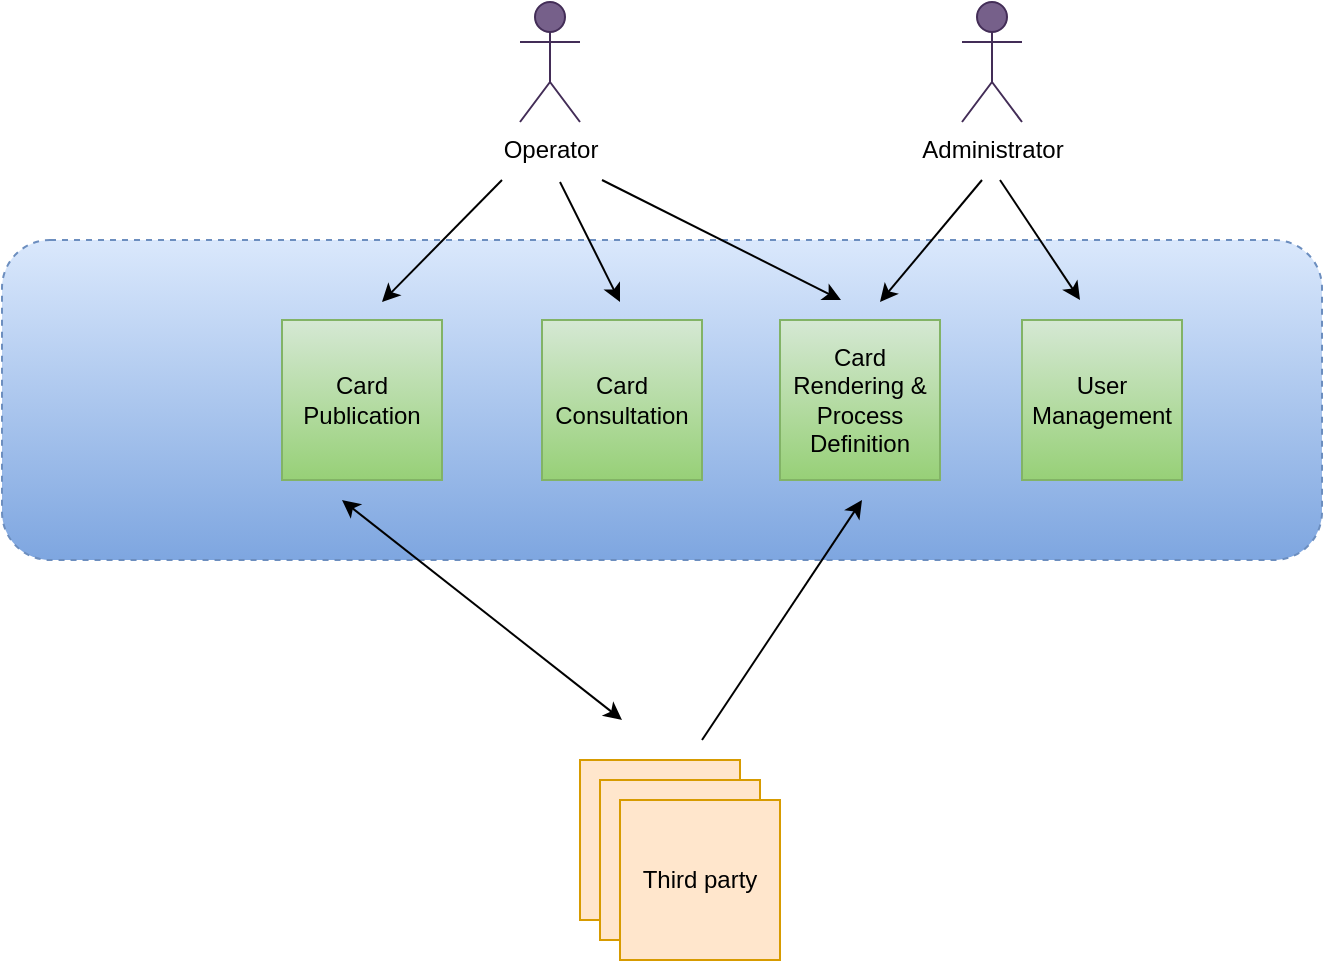 <mxfile version="13.1.14" type="device"><diagram id="06CrNODc05yYju4PUXcf" name="Page-1"><mxGraphModel dx="1422" dy="727" grid="1" gridSize="10" guides="1" tooltips="1" connect="1" arrows="1" fold="1" page="1" pageScale="1" pageWidth="827" pageHeight="1169" math="0" shadow="0"><root><mxCell id="0"/><mxCell id="1" parent="0"/><mxCell id="838dXlEEl3Rx7DSe0e1O-27" value="" style="rounded=1;whiteSpace=wrap;html=1;dashed=1;gradientColor=#7ea6e0;fillColor=#dae8fc;strokeColor=#6c8ebf;" parent="1" vertex="1"><mxGeometry x="50" y="170" width="660" height="160" as="geometry"/></mxCell><mxCell id="838dXlEEl3Rx7DSe0e1O-1" value="Card Publication" style="whiteSpace=wrap;html=1;aspect=fixed;fillColor=#d5e8d4;strokeColor=#82b366;gradientColor=#97d077;" parent="1" vertex="1"><mxGeometry x="190" y="210" width="80" height="80" as="geometry"/></mxCell><mxCell id="838dXlEEl3Rx7DSe0e1O-2" value="Card Consultation " style="whiteSpace=wrap;html=1;aspect=fixed;fillColor=#d5e8d4;strokeColor=#82b366;gradientColor=#97d077;" parent="1" vertex="1"><mxGeometry x="320" y="210" width="80" height="80" as="geometry"/></mxCell><mxCell id="838dXlEEl3Rx7DSe0e1O-3" value="Card Rendering &amp;amp; Process Definition" style="whiteSpace=wrap;html=1;aspect=fixed;fillColor=#d5e8d4;strokeColor=#82b366;gradientColor=#97d077;" parent="1" vertex="1"><mxGeometry x="439" y="210" width="80" height="80" as="geometry"/></mxCell><mxCell id="838dXlEEl3Rx7DSe0e1O-4" value="Operator" style="shape=umlActor;verticalLabelPosition=bottom;labelBackgroundColor=#ffffff;verticalAlign=top;html=1;outlineConnect=0;fillColor=#76608a;strokeColor=#432D57;fontColor=#000000;" parent="1" vertex="1"><mxGeometry x="309" y="51" width="30" height="60" as="geometry"/></mxCell><mxCell id="838dXlEEl3Rx7DSe0e1O-6" value="Third party " style="whiteSpace=wrap;html=1;aspect=fixed;fillColor=#ffe6cc;strokeColor=#d79b00;" parent="1" vertex="1"><mxGeometry x="339" y="430" width="80" height="80" as="geometry"/></mxCell><mxCell id="838dXlEEl3Rx7DSe0e1O-7" value="User Management" style="whiteSpace=wrap;html=1;aspect=fixed;fillColor=#d5e8d4;strokeColor=#82b366;gradientColor=#97d077;" parent="1" vertex="1"><mxGeometry x="560" y="210" width="80" height="80" as="geometry"/></mxCell><mxCell id="838dXlEEl3Rx7DSe0e1O-9" value="Third party " style="whiteSpace=wrap;html=1;aspect=fixed;fillColor=#ffe6cc;strokeColor=#d79b00;" parent="1" vertex="1"><mxGeometry x="349" y="440" width="80" height="80" as="geometry"/></mxCell><mxCell id="838dXlEEl3Rx7DSe0e1O-10" value="Third party " style="whiteSpace=wrap;html=1;aspect=fixed;fillColor=#ffe6cc;strokeColor=#d79b00;" parent="1" vertex="1"><mxGeometry x="359" y="450" width="80" height="80" as="geometry"/></mxCell><mxCell id="838dXlEEl3Rx7DSe0e1O-13" value="Administrator" style="shape=umlActor;verticalLabelPosition=bottom;labelBackgroundColor=#ffffff;verticalAlign=top;html=1;outlineConnect=0;fillColor=#76608a;strokeColor=#432D57;fontColor=#000000;" parent="1" vertex="1"><mxGeometry x="530" y="51" width="30" height="60" as="geometry"/></mxCell><mxCell id="838dXlEEl3Rx7DSe0e1O-16" value="" style="endArrow=classic;html=1;" parent="1" edge="1"><mxGeometry width="50" height="50" relative="1" as="geometry"><mxPoint x="300" y="140" as="sourcePoint"/><mxPoint x="240" y="201" as="targetPoint"/></mxGeometry></mxCell><mxCell id="838dXlEEl3Rx7DSe0e1O-17" value="" style="endArrow=classic;html=1;" parent="1" edge="1"><mxGeometry width="50" height="50" relative="1" as="geometry"><mxPoint x="329" y="141" as="sourcePoint"/><mxPoint x="359" y="201" as="targetPoint"/></mxGeometry></mxCell><mxCell id="838dXlEEl3Rx7DSe0e1O-21" value="" style="endArrow=classic;html=1;" parent="1" edge="1"><mxGeometry width="50" height="50" relative="1" as="geometry"><mxPoint x="549" y="140" as="sourcePoint"/><mxPoint x="589" y="200" as="targetPoint"/></mxGeometry></mxCell><mxCell id="838dXlEEl3Rx7DSe0e1O-22" value="" style="endArrow=classic;html=1;" parent="1" edge="1"><mxGeometry width="50" height="50" relative="1" as="geometry"><mxPoint x="540" y="140" as="sourcePoint"/><mxPoint x="489" y="201" as="targetPoint"/></mxGeometry></mxCell><mxCell id="838dXlEEl3Rx7DSe0e1O-24" value="" style="endArrow=classic;html=1;" parent="1" edge="1"><mxGeometry width="50" height="50" relative="1" as="geometry"><mxPoint x="400" y="420" as="sourcePoint"/><mxPoint x="480" y="300" as="targetPoint"/></mxGeometry></mxCell><mxCell id="838dXlEEl3Rx7DSe0e1O-25" value="" style="endArrow=classic;html=1;startArrow=classic;startFill=1;" parent="1" edge="1"><mxGeometry width="50" height="50" relative="1" as="geometry"><mxPoint x="360" y="410" as="sourcePoint"/><mxPoint x="220" y="300" as="targetPoint"/></mxGeometry></mxCell><mxCell id="838dXlEEl3Rx7DSe0e1O-31" value="" style="endArrow=classic;html=1;" parent="1" edge="1"><mxGeometry width="50" height="50" relative="1" as="geometry"><mxPoint x="350" y="140" as="sourcePoint"/><mxPoint x="469.5" y="200" as="targetPoint"/></mxGeometry></mxCell></root></mxGraphModel></diagram></mxfile>